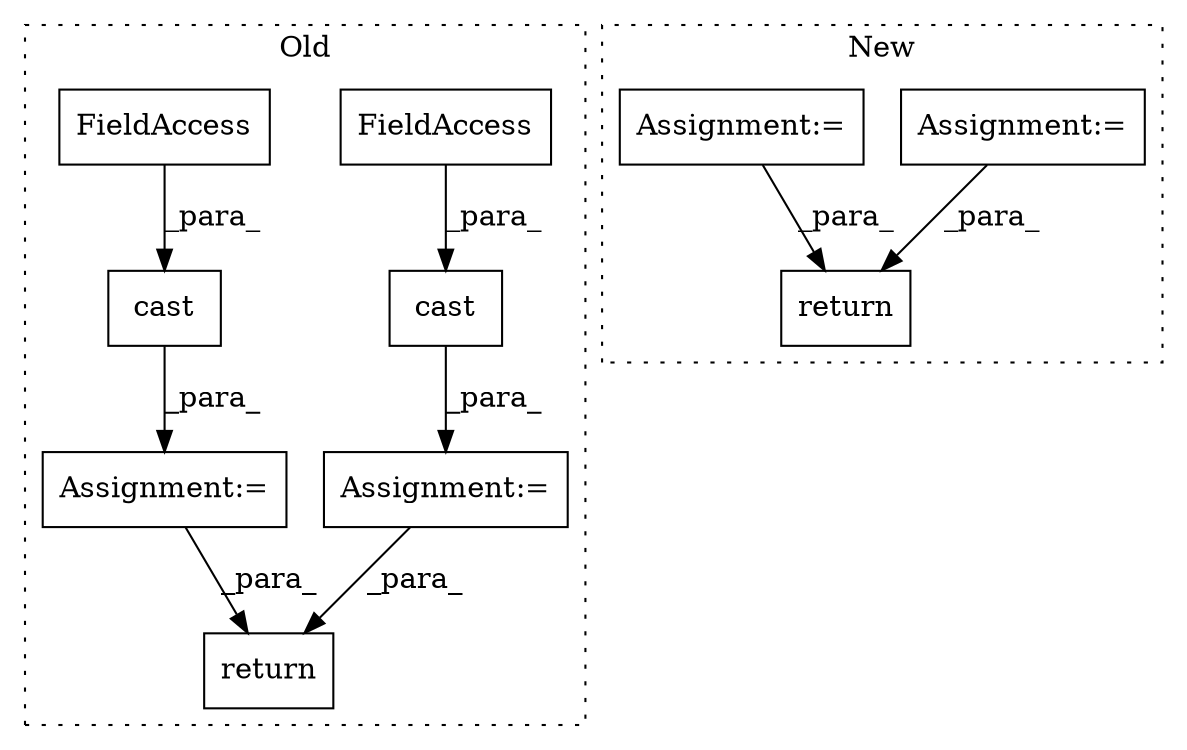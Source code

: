 digraph G {
subgraph cluster0 {
1 [label="cast" a="32" s="23704,23738" l="5,1" shape="box"];
3 [label="return" a="41" s="24405" l="14" shape="box"];
5 [label="Assignment:=" a="7" s="23579" l="1" shape="box"];
7 [label="Assignment:=" a="7" s="23668" l="1" shape="box"];
8 [label="cast" a="32" s="23615,23650" l="5,1" shape="box"];
9 [label="FieldAccess" a="22" s="23720" l="18" shape="box"];
10 [label="FieldAccess" a="22" s="23632" l="18" shape="box"];
label = "Old";
style="dotted";
}
subgraph cluster1 {
2 [label="return" a="41" s="24198" l="14" shape="box"];
4 [label="Assignment:=" a="7" s="24067" l="1" shape="box"];
6 [label="Assignment:=" a="7" s="23916" l="1" shape="box"];
label = "New";
style="dotted";
}
1 -> 7 [label="_para_"];
4 -> 2 [label="_para_"];
5 -> 3 [label="_para_"];
6 -> 2 [label="_para_"];
7 -> 3 [label="_para_"];
8 -> 5 [label="_para_"];
9 -> 1 [label="_para_"];
10 -> 8 [label="_para_"];
}